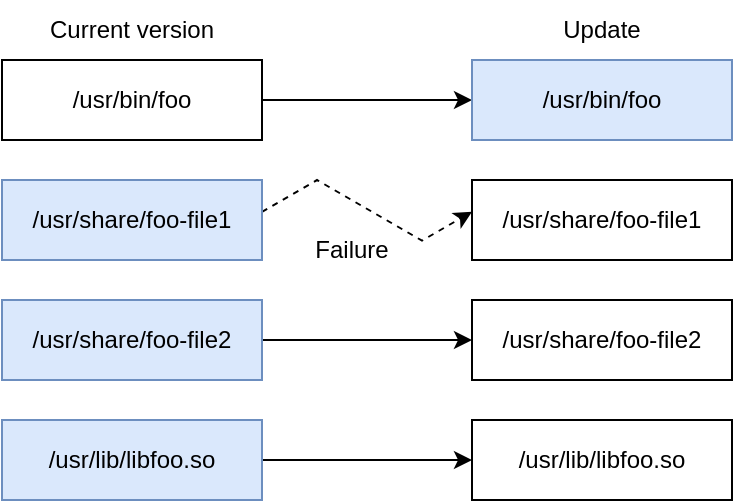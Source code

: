 <mxfile version="21.5.0" type="device">
  <diagram name="Page-1" id="qYQbxngHeYDTrSDu_wUJ">
    <mxGraphModel dx="702" dy="539" grid="1" gridSize="10" guides="1" tooltips="1" connect="1" arrows="1" fold="1" page="1" pageScale="1" pageWidth="850" pageHeight="1100" math="0" shadow="0">
      <root>
        <mxCell id="0" />
        <mxCell id="1" parent="0" />
        <mxCell id="AJ-ztB7wG1YKLPe-qRbJ-10" style="edgeStyle=orthogonalEdgeStyle;rounded=0;orthogonalLoop=1;jettySize=auto;html=1;" edge="1" parent="1" source="AJ-ztB7wG1YKLPe-qRbJ-1" target="AJ-ztB7wG1YKLPe-qRbJ-6">
          <mxGeometry relative="1" as="geometry" />
        </mxCell>
        <mxCell id="AJ-ztB7wG1YKLPe-qRbJ-1" value="/usr/bin/foo" style="rounded=0;whiteSpace=wrap;html=1;" vertex="1" parent="1">
          <mxGeometry x="295" y="320" width="130" height="40" as="geometry" />
        </mxCell>
        <mxCell id="AJ-ztB7wG1YKLPe-qRbJ-16" style="edgeStyle=isometricEdgeStyle;rounded=0;orthogonalLoop=1;jettySize=auto;html=1;dashed=1;" edge="1" parent="1">
          <mxGeometry relative="1" as="geometry">
            <mxPoint x="425" y="395.88" as="sourcePoint" />
            <mxPoint x="530" y="395.88" as="targetPoint" />
            <Array as="points">
              <mxPoint x="480" y="395.88" />
            </Array>
          </mxGeometry>
        </mxCell>
        <mxCell id="AJ-ztB7wG1YKLPe-qRbJ-2" value="/usr/share/foo-file1" style="rounded=0;whiteSpace=wrap;html=1;fillColor=#dae8fc;strokeColor=#6c8ebf;" vertex="1" parent="1">
          <mxGeometry x="295" y="380" width="130" height="40" as="geometry" />
        </mxCell>
        <mxCell id="AJ-ztB7wG1YKLPe-qRbJ-12" style="edgeStyle=orthogonalEdgeStyle;rounded=0;orthogonalLoop=1;jettySize=auto;html=1;" edge="1" parent="1" source="AJ-ztB7wG1YKLPe-qRbJ-4" target="AJ-ztB7wG1YKLPe-qRbJ-8">
          <mxGeometry relative="1" as="geometry" />
        </mxCell>
        <mxCell id="AJ-ztB7wG1YKLPe-qRbJ-4" value="/usr/share/foo-file2" style="rounded=0;whiteSpace=wrap;html=1;fillColor=#dae8fc;strokeColor=#6c8ebf;" vertex="1" parent="1">
          <mxGeometry x="295" y="440" width="130" height="40" as="geometry" />
        </mxCell>
        <mxCell id="AJ-ztB7wG1YKLPe-qRbJ-13" style="edgeStyle=orthogonalEdgeStyle;rounded=0;orthogonalLoop=1;jettySize=auto;html=1;" edge="1" parent="1" source="AJ-ztB7wG1YKLPe-qRbJ-5" target="AJ-ztB7wG1YKLPe-qRbJ-9">
          <mxGeometry relative="1" as="geometry" />
        </mxCell>
        <mxCell id="AJ-ztB7wG1YKLPe-qRbJ-5" value="/usr/lib/libfoo.so" style="rounded=0;whiteSpace=wrap;html=1;fillColor=#dae8fc;strokeColor=#6c8ebf;" vertex="1" parent="1">
          <mxGeometry x="295" y="500" width="130" height="40" as="geometry" />
        </mxCell>
        <mxCell id="AJ-ztB7wG1YKLPe-qRbJ-6" value="/usr/bin/foo" style="rounded=0;whiteSpace=wrap;html=1;fillColor=#dae8fc;strokeColor=#6c8ebf;" vertex="1" parent="1">
          <mxGeometry x="530" y="320" width="130" height="40" as="geometry" />
        </mxCell>
        <mxCell id="AJ-ztB7wG1YKLPe-qRbJ-7" value="/usr/share/foo-file1" style="rounded=0;whiteSpace=wrap;html=1;" vertex="1" parent="1">
          <mxGeometry x="530" y="380" width="130" height="40" as="geometry" />
        </mxCell>
        <mxCell id="AJ-ztB7wG1YKLPe-qRbJ-8" value="/usr/share/foo-file2" style="rounded=0;whiteSpace=wrap;html=1;" vertex="1" parent="1">
          <mxGeometry x="530" y="440" width="130" height="40" as="geometry" />
        </mxCell>
        <mxCell id="AJ-ztB7wG1YKLPe-qRbJ-9" value="/usr/lib/libfoo.so" style="rounded=0;whiteSpace=wrap;html=1;" vertex="1" parent="1">
          <mxGeometry x="530" y="500" width="130" height="40" as="geometry" />
        </mxCell>
        <mxCell id="AJ-ztB7wG1YKLPe-qRbJ-14" value="Update" style="text;html=1;strokeColor=none;fillColor=none;align=center;verticalAlign=middle;whiteSpace=wrap;rounded=0;" vertex="1" parent="1">
          <mxGeometry x="535" y="290" width="120" height="30" as="geometry" />
        </mxCell>
        <mxCell id="AJ-ztB7wG1YKLPe-qRbJ-15" value="Current version" style="text;html=1;strokeColor=none;fillColor=none;align=center;verticalAlign=middle;whiteSpace=wrap;rounded=0;" vertex="1" parent="1">
          <mxGeometry x="300" y="290" width="120" height="30" as="geometry" />
        </mxCell>
        <mxCell id="AJ-ztB7wG1YKLPe-qRbJ-17" value="Failure" style="text;html=1;strokeColor=none;fillColor=none;align=center;verticalAlign=middle;whiteSpace=wrap;rounded=0;" vertex="1" parent="1">
          <mxGeometry x="440" y="400" width="60" height="30" as="geometry" />
        </mxCell>
      </root>
    </mxGraphModel>
  </diagram>
</mxfile>
